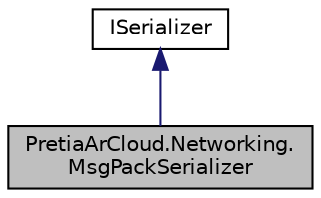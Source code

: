 digraph "PretiaArCloud.Networking.MsgPackSerializer"
{
 // LATEX_PDF_SIZE
  edge [fontname="Helvetica",fontsize="10",labelfontname="Helvetica",labelfontsize="10"];
  node [fontname="Helvetica",fontsize="10",shape=record];
  Node1 [label="PretiaArCloud.Networking.\lMsgPackSerializer",height=0.2,width=0.4,color="black", fillcolor="grey75", style="filled", fontcolor="black",tooltip=" "];
  Node2 -> Node1 [dir="back",color="midnightblue",fontsize="10",style="solid",fontname="Helvetica"];
  Node2 [label="ISerializer",height=0.2,width=0.4,color="black", fillcolor="white", style="filled",URL="$interfacePretiaArCloud_1_1Networking_1_1ISerializer.html",tooltip=" "];
}
